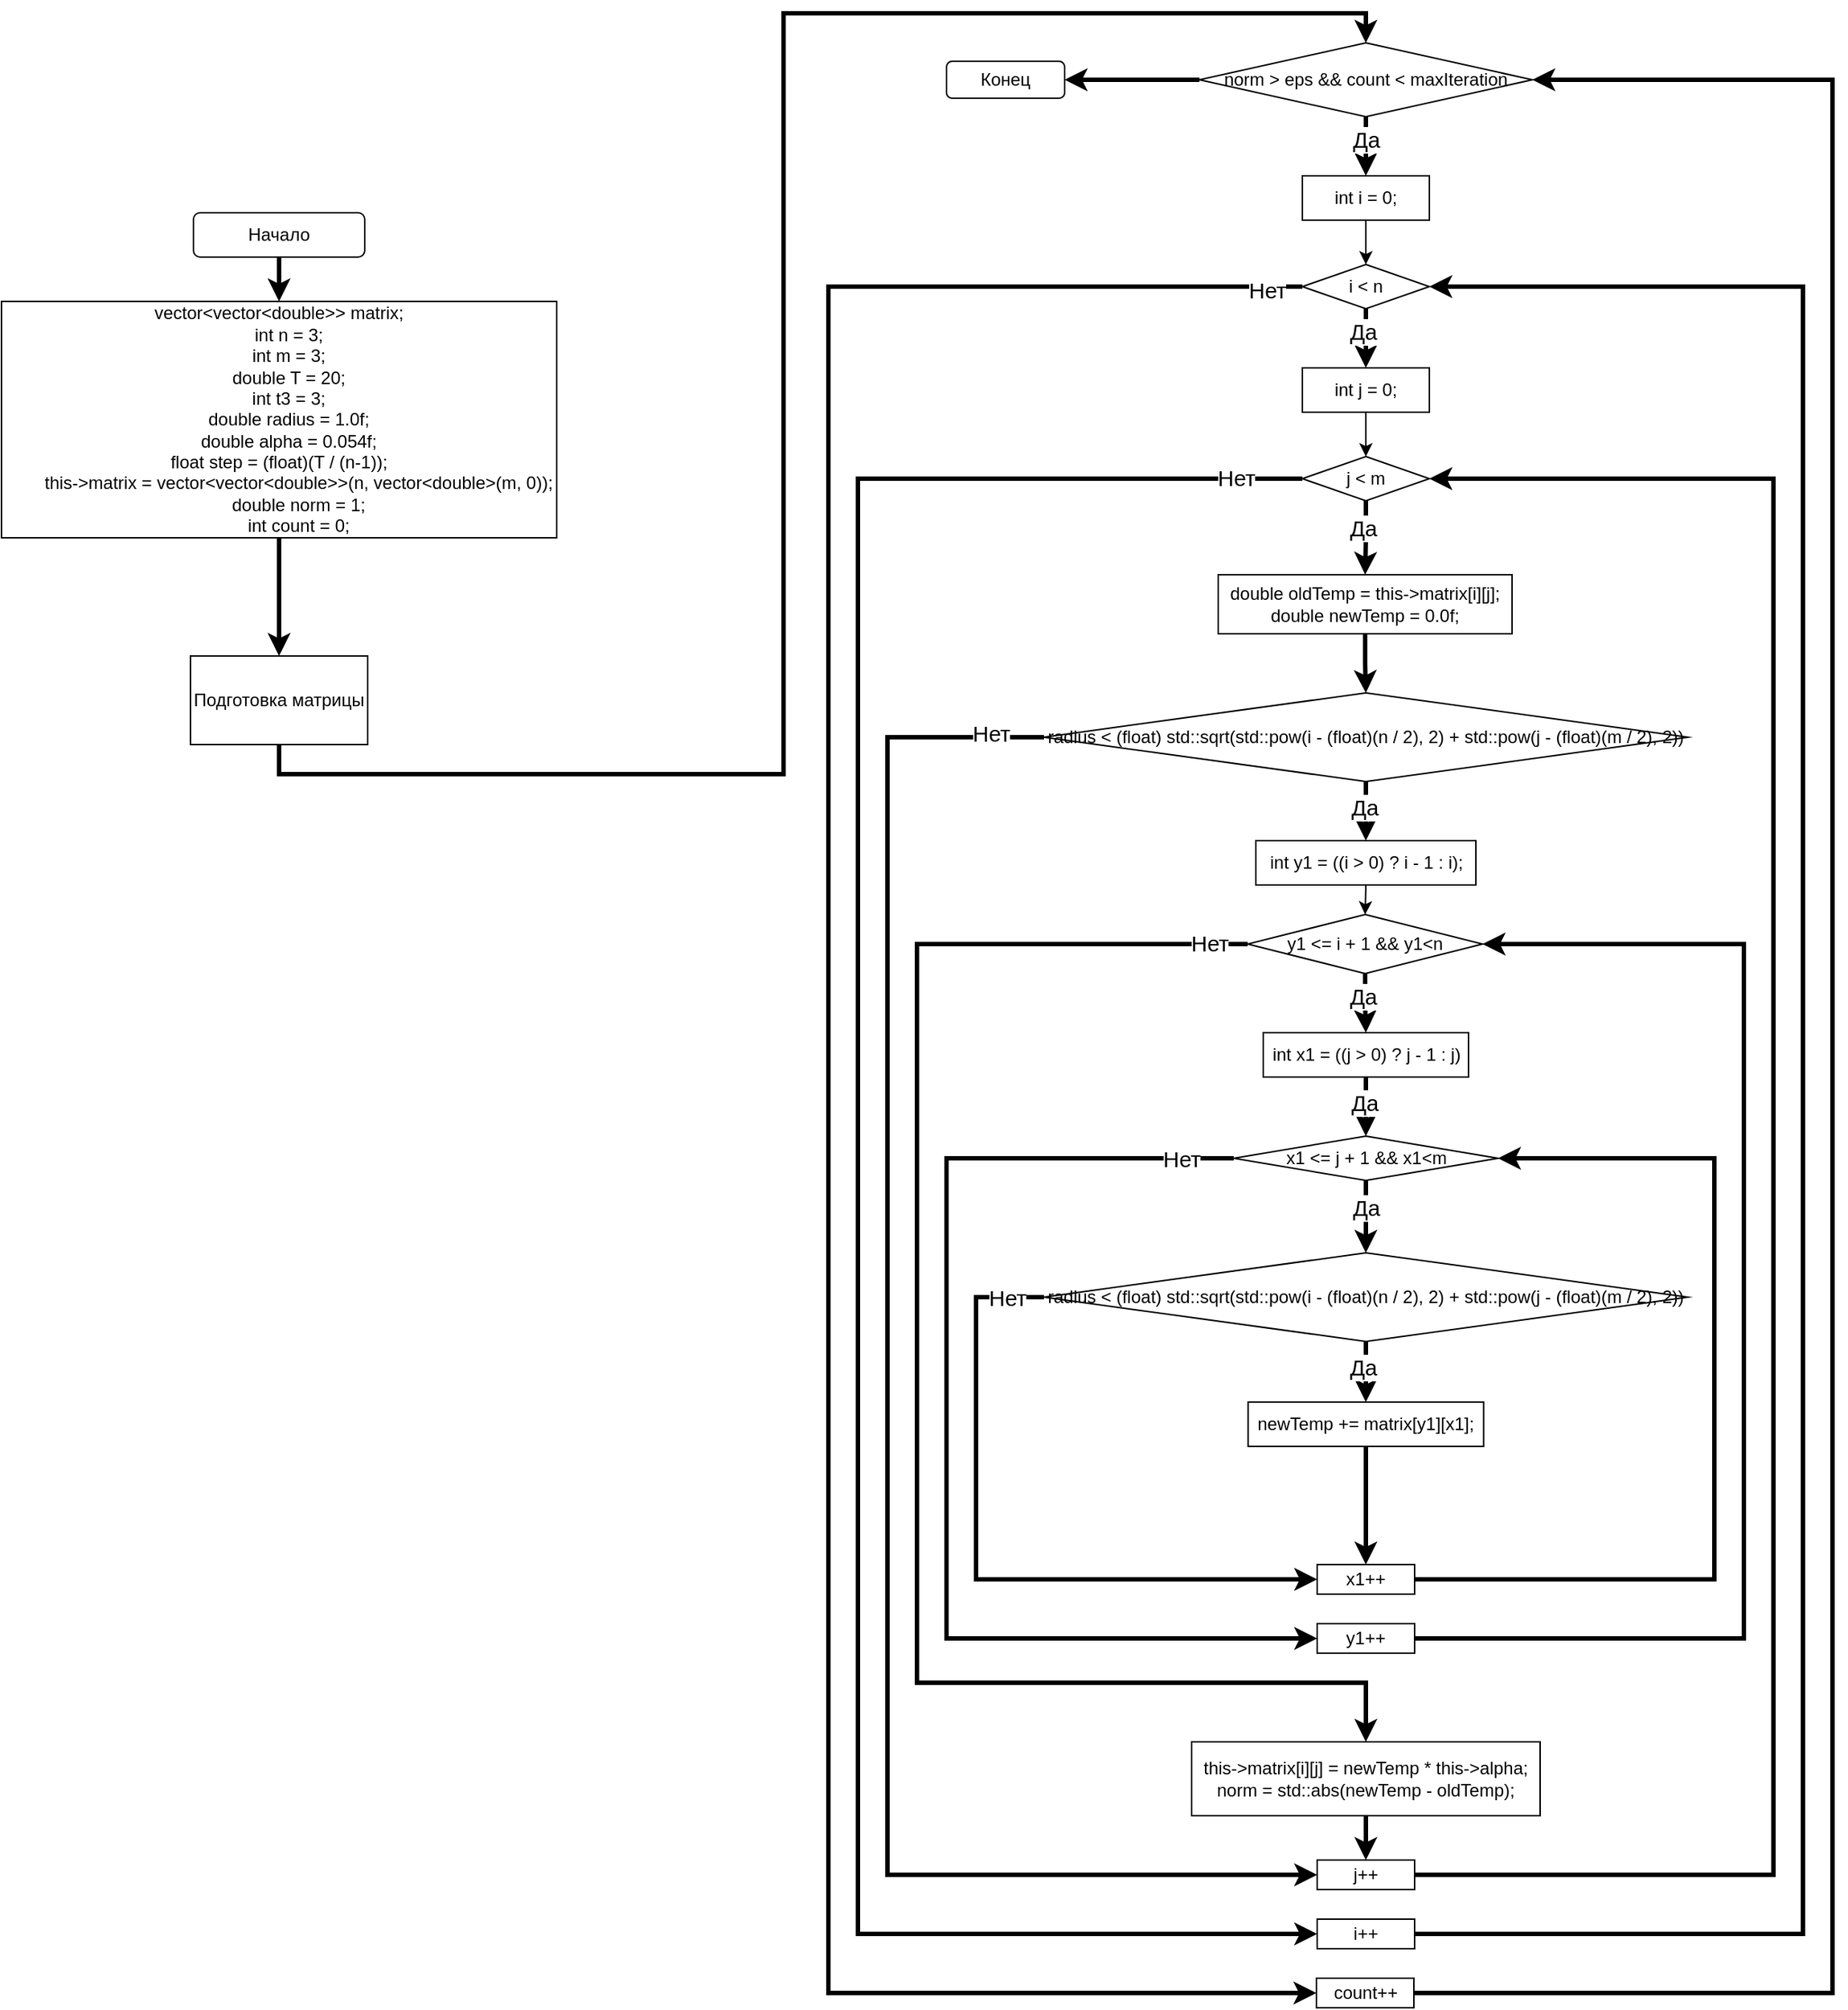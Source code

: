 <mxfile version="22.1.11" type="device">
  <diagram name="Страница — 1" id="B1UTFUuK2trjKtsOp6Up">
    <mxGraphModel dx="3805" dy="1508" grid="1" gridSize="10" guides="1" tooltips="1" connect="1" arrows="1" fold="1" page="1" pageScale="1" pageWidth="827" pageHeight="1169" math="0" shadow="0">
      <root>
        <mxCell id="0" />
        <mxCell id="1" parent="0" />
        <mxCell id="Iv0IoVFhe77ccjiPM5-Z-3" style="edgeStyle=orthogonalEdgeStyle;rounded=0;orthogonalLoop=1;jettySize=auto;html=1;exitX=0.5;exitY=1;exitDx=0;exitDy=0;entryX=0.5;entryY=0;entryDx=0;entryDy=0;strokeWidth=3;" edge="1" parent="1" source="Iv0IoVFhe77ccjiPM5-Z-1" target="Iv0IoVFhe77ccjiPM5-Z-2">
          <mxGeometry relative="1" as="geometry" />
        </mxCell>
        <mxCell id="Iv0IoVFhe77ccjiPM5-Z-1" value="Начало" style="rounded=1;whiteSpace=wrap;html=1;" vertex="1" parent="1">
          <mxGeometry x="-380" y="405" width="116" height="30" as="geometry" />
        </mxCell>
        <mxCell id="Iv0IoVFhe77ccjiPM5-Z-78" style="edgeStyle=orthogonalEdgeStyle;rounded=0;orthogonalLoop=1;jettySize=auto;html=1;exitX=0.5;exitY=1;exitDx=0;exitDy=0;entryX=0.5;entryY=0;entryDx=0;entryDy=0;strokeWidth=3;" edge="1" parent="1" source="Iv0IoVFhe77ccjiPM5-Z-2" target="Iv0IoVFhe77ccjiPM5-Z-77">
          <mxGeometry relative="1" as="geometry" />
        </mxCell>
        <mxCell id="Iv0IoVFhe77ccjiPM5-Z-2" value="&lt;div&gt;vector&amp;lt;vector&amp;lt;double&amp;gt;&amp;gt; matrix;&lt;/div&gt;&lt;div&gt;&amp;nbsp; &amp;nbsp; int n = 3;&lt;/div&gt;&lt;div&gt;&amp;nbsp; &amp;nbsp; int m = 3;&lt;/div&gt;&lt;div&gt;&amp;nbsp; &amp;nbsp; double T = 20;&lt;/div&gt;&lt;div&gt;&amp;nbsp; &amp;nbsp; int t3 = 3;&lt;/div&gt;&lt;div&gt;&amp;nbsp; &amp;nbsp; double radius = 1.0f;&lt;/div&gt;&lt;div&gt;&amp;nbsp; &amp;nbsp; double alpha = 0.054f;&lt;/div&gt;&lt;div&gt;&lt;div&gt;float step = (float)(T / (n-1));&lt;/div&gt;&lt;div&gt;&amp;nbsp; &amp;nbsp; &amp;nbsp; &amp;nbsp; this-&amp;gt;matrix = vector&amp;lt;vector&amp;lt;double&amp;gt;&amp;gt;(n, vector&amp;lt;double&amp;gt;(m, 0));&lt;/div&gt;&lt;div&gt;&amp;nbsp; &amp;nbsp; &amp;nbsp; &amp;nbsp;&amp;nbsp;double norm = 1;&lt;/div&gt;&lt;div&gt;&amp;nbsp; &amp;nbsp; &amp;nbsp; &amp;nbsp; int count = 0;&lt;/div&gt;&lt;/div&gt;" style="rounded=0;whiteSpace=wrap;html=1;" vertex="1" parent="1">
          <mxGeometry x="-510" y="465" width="376" height="160" as="geometry" />
        </mxCell>
        <mxCell id="Iv0IoVFhe77ccjiPM5-Z-7" style="edgeStyle=orthogonalEdgeStyle;rounded=0;orthogonalLoop=1;jettySize=auto;html=1;exitX=0.5;exitY=1;exitDx=0;exitDy=0;entryX=0.5;entryY=0;entryDx=0;entryDy=0;strokeWidth=3;" edge="1" parent="1" source="Iv0IoVFhe77ccjiPM5-Z-4" target="Iv0IoVFhe77ccjiPM5-Z-6">
          <mxGeometry relative="1" as="geometry" />
        </mxCell>
        <mxCell id="Iv0IoVFhe77ccjiPM5-Z-8" value="&lt;font style=&quot;font-size: 15px;&quot;&gt;Да&lt;/font&gt;" style="edgeLabel;html=1;align=center;verticalAlign=middle;resizable=0;points=[];" vertex="1" connectable="0" parent="Iv0IoVFhe77ccjiPM5-Z-7">
          <mxGeometry x="-0.267" relative="1" as="geometry">
            <mxPoint as="offset" />
          </mxGeometry>
        </mxCell>
        <mxCell id="Iv0IoVFhe77ccjiPM5-Z-76" style="edgeStyle=orthogonalEdgeStyle;rounded=0;orthogonalLoop=1;jettySize=auto;html=1;exitX=0;exitY=0.5;exitDx=0;exitDy=0;entryX=1;entryY=0.5;entryDx=0;entryDy=0;strokeWidth=3;" edge="1" parent="1" source="Iv0IoVFhe77ccjiPM5-Z-4" target="Iv0IoVFhe77ccjiPM5-Z-75">
          <mxGeometry relative="1" as="geometry" />
        </mxCell>
        <mxCell id="Iv0IoVFhe77ccjiPM5-Z-4" value="norm &amp;gt; eps &amp;amp;&amp;amp; count &amp;lt; maxIteration" style="rhombus;whiteSpace=wrap;html=1;" vertex="1" parent="1">
          <mxGeometry x="301.25" y="290" width="225.5" height="50" as="geometry" />
        </mxCell>
        <mxCell id="Iv0IoVFhe77ccjiPM5-Z-11" style="edgeStyle=orthogonalEdgeStyle;rounded=0;orthogonalLoop=1;jettySize=auto;html=1;exitX=0.5;exitY=1;exitDx=0;exitDy=0;entryX=0.5;entryY=0;entryDx=0;entryDy=0;" edge="1" parent="1" source="Iv0IoVFhe77ccjiPM5-Z-6" target="Iv0IoVFhe77ccjiPM5-Z-10">
          <mxGeometry relative="1" as="geometry" />
        </mxCell>
        <mxCell id="Iv0IoVFhe77ccjiPM5-Z-6" value="int i = 0;" style="rounded=0;whiteSpace=wrap;html=1;" vertex="1" parent="1">
          <mxGeometry x="371" y="380" width="86" height="30" as="geometry" />
        </mxCell>
        <mxCell id="Iv0IoVFhe77ccjiPM5-Z-13" style="edgeStyle=orthogonalEdgeStyle;rounded=0;orthogonalLoop=1;jettySize=auto;html=1;exitX=0.5;exitY=1;exitDx=0;exitDy=0;entryX=0.5;entryY=0;entryDx=0;entryDy=0;strokeWidth=3;" edge="1" parent="1" source="Iv0IoVFhe77ccjiPM5-Z-10" target="Iv0IoVFhe77ccjiPM5-Z-21">
          <mxGeometry relative="1" as="geometry">
            <mxPoint x="414" y="514" as="targetPoint" />
          </mxGeometry>
        </mxCell>
        <mxCell id="Iv0IoVFhe77ccjiPM5-Z-14" value="&lt;font style=&quot;font-size: 15px;&quot;&gt;Да&lt;/font&gt;" style="edgeLabel;html=1;align=center;verticalAlign=middle;resizable=0;points=[];" vertex="1" connectable="0" parent="Iv0IoVFhe77ccjiPM5-Z-13">
          <mxGeometry x="-0.283" y="-2" relative="1" as="geometry">
            <mxPoint as="offset" />
          </mxGeometry>
        </mxCell>
        <mxCell id="Iv0IoVFhe77ccjiPM5-Z-72" style="edgeStyle=orthogonalEdgeStyle;rounded=0;orthogonalLoop=1;jettySize=auto;html=1;exitX=0;exitY=0.5;exitDx=0;exitDy=0;entryX=0;entryY=0.5;entryDx=0;entryDy=0;strokeWidth=3;" edge="1" parent="1" source="Iv0IoVFhe77ccjiPM5-Z-10" target="Iv0IoVFhe77ccjiPM5-Z-71">
          <mxGeometry relative="1" as="geometry">
            <Array as="points">
              <mxPoint x="50" y="455" />
              <mxPoint x="50" y="1610" />
            </Array>
          </mxGeometry>
        </mxCell>
        <mxCell id="Iv0IoVFhe77ccjiPM5-Z-73" value="&lt;font style=&quot;font-size: 15px;&quot;&gt;Нет&lt;/font&gt;" style="edgeLabel;html=1;align=center;verticalAlign=middle;resizable=0;points=[];" vertex="1" connectable="0" parent="Iv0IoVFhe77ccjiPM5-Z-72">
          <mxGeometry x="-0.973" y="2" relative="1" as="geometry">
            <mxPoint as="offset" />
          </mxGeometry>
        </mxCell>
        <mxCell id="Iv0IoVFhe77ccjiPM5-Z-10" value="i &amp;lt; n" style="rhombus;whiteSpace=wrap;html=1;" vertex="1" parent="1">
          <mxGeometry x="371" y="440" width="86" height="30" as="geometry" />
        </mxCell>
        <mxCell id="Iv0IoVFhe77ccjiPM5-Z-20" style="edgeStyle=orthogonalEdgeStyle;rounded=0;orthogonalLoop=1;jettySize=auto;html=1;exitX=0.5;exitY=1;exitDx=0;exitDy=0;entryX=0.5;entryY=0;entryDx=0;entryDy=0;" edge="1" parent="1" source="Iv0IoVFhe77ccjiPM5-Z-21" target="Iv0IoVFhe77ccjiPM5-Z-24">
          <mxGeometry relative="1" as="geometry" />
        </mxCell>
        <mxCell id="Iv0IoVFhe77ccjiPM5-Z-21" value="int j = 0;" style="rounded=0;whiteSpace=wrap;html=1;" vertex="1" parent="1">
          <mxGeometry x="371" y="510" width="86" height="30" as="geometry" />
        </mxCell>
        <mxCell id="Iv0IoVFhe77ccjiPM5-Z-22" style="edgeStyle=orthogonalEdgeStyle;rounded=0;orthogonalLoop=1;jettySize=auto;html=1;exitX=0.5;exitY=1;exitDx=0;exitDy=0;entryX=0.5;entryY=0;entryDx=0;entryDy=0;strokeWidth=3;" edge="1" parent="1" source="Iv0IoVFhe77ccjiPM5-Z-24" target="Iv0IoVFhe77ccjiPM5-Z-25">
          <mxGeometry relative="1" as="geometry">
            <mxPoint x="414" y="674" as="targetPoint" />
          </mxGeometry>
        </mxCell>
        <mxCell id="Iv0IoVFhe77ccjiPM5-Z-23" value="&lt;font style=&quot;font-size: 15px;&quot;&gt;Да&lt;/font&gt;" style="edgeLabel;html=1;align=center;verticalAlign=middle;resizable=0;points=[];" vertex="1" connectable="0" parent="Iv0IoVFhe77ccjiPM5-Z-22">
          <mxGeometry x="-0.283" y="-2" relative="1" as="geometry">
            <mxPoint as="offset" />
          </mxGeometry>
        </mxCell>
        <mxCell id="Iv0IoVFhe77ccjiPM5-Z-67" style="edgeStyle=orthogonalEdgeStyle;rounded=0;orthogonalLoop=1;jettySize=auto;html=1;exitX=0;exitY=0.5;exitDx=0;exitDy=0;entryX=0;entryY=0.5;entryDx=0;entryDy=0;strokeWidth=3;" edge="1" parent="1" source="Iv0IoVFhe77ccjiPM5-Z-24" target="Iv0IoVFhe77ccjiPM5-Z-66">
          <mxGeometry relative="1" as="geometry">
            <Array as="points">
              <mxPoint x="70" y="585" />
              <mxPoint x="70" y="1570" />
            </Array>
          </mxGeometry>
        </mxCell>
        <mxCell id="Iv0IoVFhe77ccjiPM5-Z-68" value="&lt;font style=&quot;font-size: 15px;&quot;&gt;Нет&lt;/font&gt;" style="edgeLabel;html=1;align=center;verticalAlign=middle;resizable=0;points=[];" vertex="1" connectable="0" parent="Iv0IoVFhe77ccjiPM5-Z-67">
          <mxGeometry x="-0.943" y="-1" relative="1" as="geometry">
            <mxPoint as="offset" />
          </mxGeometry>
        </mxCell>
        <mxCell id="Iv0IoVFhe77ccjiPM5-Z-24" value="j &amp;lt; m" style="rhombus;whiteSpace=wrap;html=1;" vertex="1" parent="1">
          <mxGeometry x="371" y="570" width="86" height="30" as="geometry" />
        </mxCell>
        <mxCell id="Iv0IoVFhe77ccjiPM5-Z-27" style="edgeStyle=orthogonalEdgeStyle;rounded=0;orthogonalLoop=1;jettySize=auto;html=1;exitX=0.5;exitY=1;exitDx=0;exitDy=0;entryX=0.5;entryY=0;entryDx=0;entryDy=0;strokeWidth=3;" edge="1" parent="1" source="Iv0IoVFhe77ccjiPM5-Z-25" target="Iv0IoVFhe77ccjiPM5-Z-26">
          <mxGeometry relative="1" as="geometry" />
        </mxCell>
        <mxCell id="Iv0IoVFhe77ccjiPM5-Z-25" value="&lt;div&gt;double oldTemp = this-&amp;gt;matrix[i][j];&lt;/div&gt;&lt;div&gt;double newTemp = 0.0f;&lt;/div&gt;" style="rounded=0;whiteSpace=wrap;html=1;" vertex="1" parent="1">
          <mxGeometry x="314" y="650" width="199" height="40" as="geometry" />
        </mxCell>
        <mxCell id="Iv0IoVFhe77ccjiPM5-Z-40" style="edgeStyle=orthogonalEdgeStyle;rounded=0;orthogonalLoop=1;jettySize=auto;html=1;exitX=0.5;exitY=1;exitDx=0;exitDy=0;entryX=0.5;entryY=0;entryDx=0;entryDy=0;strokeWidth=3;" edge="1" parent="1" source="Iv0IoVFhe77ccjiPM5-Z-26" target="Iv0IoVFhe77ccjiPM5-Z-29">
          <mxGeometry relative="1" as="geometry" />
        </mxCell>
        <mxCell id="Iv0IoVFhe77ccjiPM5-Z-41" value="&lt;font style=&quot;font-size: 15px;&quot;&gt;Да&lt;/font&gt;" style="edgeLabel;html=1;align=center;verticalAlign=middle;resizable=0;points=[];" vertex="1" connectable="0" parent="Iv0IoVFhe77ccjiPM5-Z-40">
          <mxGeometry x="-0.158" y="-1" relative="1" as="geometry">
            <mxPoint as="offset" />
          </mxGeometry>
        </mxCell>
        <mxCell id="Iv0IoVFhe77ccjiPM5-Z-62" style="edgeStyle=orthogonalEdgeStyle;rounded=0;orthogonalLoop=1;jettySize=auto;html=1;exitX=0;exitY=0.5;exitDx=0;exitDy=0;entryX=0;entryY=0.5;entryDx=0;entryDy=0;strokeWidth=3;" edge="1" parent="1" source="Iv0IoVFhe77ccjiPM5-Z-26" target="Iv0IoVFhe77ccjiPM5-Z-61">
          <mxGeometry relative="1" as="geometry">
            <Array as="points">
              <mxPoint x="90" y="760" />
              <mxPoint x="90" y="1530" />
            </Array>
          </mxGeometry>
        </mxCell>
        <mxCell id="Iv0IoVFhe77ccjiPM5-Z-63" value="&lt;font style=&quot;font-size: 15px;&quot;&gt;Нет&lt;/font&gt;" style="edgeLabel;html=1;align=center;verticalAlign=middle;resizable=0;points=[];" vertex="1" connectable="0" parent="Iv0IoVFhe77ccjiPM5-Z-62">
          <mxGeometry x="-0.938" y="-3" relative="1" as="geometry">
            <mxPoint as="offset" />
          </mxGeometry>
        </mxCell>
        <mxCell id="Iv0IoVFhe77ccjiPM5-Z-26" value="&lt;div&gt;radius &amp;lt; (float) std::sqrt(std::pow(i - (float)(n / 2), 2) +&amp;nbsp;&lt;span style=&quot;background-color: initial;&quot;&gt;std::pow(j - (float)(m / 2), 2))&lt;/span&gt;&lt;/div&gt;" style="rhombus;whiteSpace=wrap;html=1;" vertex="1" parent="1">
          <mxGeometry x="196" y="730" width="436" height="60" as="geometry" />
        </mxCell>
        <mxCell id="Iv0IoVFhe77ccjiPM5-Z-28" style="edgeStyle=orthogonalEdgeStyle;rounded=0;orthogonalLoop=1;jettySize=auto;html=1;exitX=0.5;exitY=1;exitDx=0;exitDy=0;entryX=0.5;entryY=0;entryDx=0;entryDy=0;" edge="1" parent="1" source="Iv0IoVFhe77ccjiPM5-Z-29" target="Iv0IoVFhe77ccjiPM5-Z-32">
          <mxGeometry relative="1" as="geometry" />
        </mxCell>
        <mxCell id="Iv0IoVFhe77ccjiPM5-Z-29" value="int y1 = ((i &amp;gt; 0) ? i - 1 : i);" style="rounded=0;whiteSpace=wrap;html=1;" vertex="1" parent="1">
          <mxGeometry x="339.5" y="830" width="149" height="30" as="geometry" />
        </mxCell>
        <mxCell id="Iv0IoVFhe77ccjiPM5-Z-30" style="edgeStyle=orthogonalEdgeStyle;rounded=0;orthogonalLoop=1;jettySize=auto;html=1;exitX=0.5;exitY=1;exitDx=0;exitDy=0;entryX=0.5;entryY=0;entryDx=0;entryDy=0;strokeWidth=3;" edge="1" parent="1" source="Iv0IoVFhe77ccjiPM5-Z-32" target="Iv0IoVFhe77ccjiPM5-Z-34">
          <mxGeometry relative="1" as="geometry">
            <mxPoint x="414" y="964" as="targetPoint" />
          </mxGeometry>
        </mxCell>
        <mxCell id="Iv0IoVFhe77ccjiPM5-Z-31" value="&lt;font style=&quot;font-size: 15px;&quot;&gt;Да&lt;/font&gt;" style="edgeLabel;html=1;align=center;verticalAlign=middle;resizable=0;points=[];" vertex="1" connectable="0" parent="Iv0IoVFhe77ccjiPM5-Z-30">
          <mxGeometry x="-0.283" y="-2" relative="1" as="geometry">
            <mxPoint as="offset" />
          </mxGeometry>
        </mxCell>
        <mxCell id="Iv0IoVFhe77ccjiPM5-Z-59" style="edgeStyle=orthogonalEdgeStyle;rounded=0;orthogonalLoop=1;jettySize=auto;html=1;exitX=0;exitY=0.5;exitDx=0;exitDy=0;entryX=0.5;entryY=0;entryDx=0;entryDy=0;strokeWidth=3;" edge="1" parent="1" source="Iv0IoVFhe77ccjiPM5-Z-32" target="Iv0IoVFhe77ccjiPM5-Z-58">
          <mxGeometry relative="1" as="geometry">
            <Array as="points">
              <mxPoint x="110" y="900" />
              <mxPoint x="110" y="1400" />
              <mxPoint x="414" y="1400" />
            </Array>
          </mxGeometry>
        </mxCell>
        <mxCell id="Iv0IoVFhe77ccjiPM5-Z-60" value="&lt;font style=&quot;font-size: 15px;&quot;&gt;Нет&lt;/font&gt;" style="edgeLabel;html=1;align=center;verticalAlign=middle;resizable=0;points=[];" vertex="1" connectable="0" parent="Iv0IoVFhe77ccjiPM5-Z-59">
          <mxGeometry x="-0.951" y="-1" relative="1" as="geometry">
            <mxPoint as="offset" />
          </mxGeometry>
        </mxCell>
        <mxCell id="Iv0IoVFhe77ccjiPM5-Z-32" value="y1 &amp;lt;= i + 1 &amp;amp;&amp;amp; y1&amp;lt;n" style="rhombus;whiteSpace=wrap;html=1;" vertex="1" parent="1">
          <mxGeometry x="334" y="880" width="159" height="40" as="geometry" />
        </mxCell>
        <mxCell id="Iv0IoVFhe77ccjiPM5-Z-33" style="edgeStyle=orthogonalEdgeStyle;rounded=0;orthogonalLoop=1;jettySize=auto;html=1;exitX=0.5;exitY=1;exitDx=0;exitDy=0;entryX=0.5;entryY=0;entryDx=0;entryDy=0;strokeWidth=3;" edge="1" parent="1" source="Iv0IoVFhe77ccjiPM5-Z-34" target="Iv0IoVFhe77ccjiPM5-Z-35">
          <mxGeometry relative="1" as="geometry" />
        </mxCell>
        <mxCell id="Iv0IoVFhe77ccjiPM5-Z-39" value="&lt;font style=&quot;font-size: 15px;&quot;&gt;Да&lt;/font&gt;" style="edgeLabel;html=1;align=center;verticalAlign=middle;resizable=0;points=[];" vertex="1" connectable="0" parent="Iv0IoVFhe77ccjiPM5-Z-33">
          <mxGeometry x="-0.175" y="-1" relative="1" as="geometry">
            <mxPoint as="offset" />
          </mxGeometry>
        </mxCell>
        <mxCell id="Iv0IoVFhe77ccjiPM5-Z-34" value="int x1 = ((j &amp;gt; 0) ? j - 1 : j)" style="rounded=0;whiteSpace=wrap;html=1;" vertex="1" parent="1">
          <mxGeometry x="344.5" y="960" width="139" height="30" as="geometry" />
        </mxCell>
        <mxCell id="Iv0IoVFhe77ccjiPM5-Z-37" style="edgeStyle=orthogonalEdgeStyle;rounded=0;orthogonalLoop=1;jettySize=auto;html=1;exitX=0.5;exitY=1;exitDx=0;exitDy=0;entryX=0.5;entryY=0;entryDx=0;entryDy=0;strokeWidth=3;" edge="1" parent="1" source="Iv0IoVFhe77ccjiPM5-Z-35" target="Iv0IoVFhe77ccjiPM5-Z-36">
          <mxGeometry relative="1" as="geometry" />
        </mxCell>
        <mxCell id="Iv0IoVFhe77ccjiPM5-Z-38" value="&lt;font style=&quot;font-size: 15px;&quot;&gt;Да&lt;/font&gt;" style="edgeLabel;html=1;align=center;verticalAlign=middle;resizable=0;points=[];" vertex="1" connectable="0" parent="Iv0IoVFhe77ccjiPM5-Z-37">
          <mxGeometry x="-0.259" relative="1" as="geometry">
            <mxPoint as="offset" />
          </mxGeometry>
        </mxCell>
        <mxCell id="Iv0IoVFhe77ccjiPM5-Z-53" style="edgeStyle=orthogonalEdgeStyle;rounded=0;orthogonalLoop=1;jettySize=auto;html=1;exitX=0;exitY=0.5;exitDx=0;exitDy=0;entryX=0;entryY=0.5;entryDx=0;entryDy=0;strokeWidth=3;" edge="1" parent="1" source="Iv0IoVFhe77ccjiPM5-Z-35" target="Iv0IoVFhe77ccjiPM5-Z-52">
          <mxGeometry relative="1" as="geometry">
            <Array as="points">
              <mxPoint x="130" y="1045" />
              <mxPoint x="130" y="1370" />
            </Array>
          </mxGeometry>
        </mxCell>
        <mxCell id="Iv0IoVFhe77ccjiPM5-Z-54" value="&lt;font style=&quot;font-size: 15px;&quot;&gt;Нет&lt;/font&gt;" style="edgeLabel;html=1;align=center;verticalAlign=middle;resizable=0;points=[];" vertex="1" connectable="0" parent="Iv0IoVFhe77ccjiPM5-Z-53">
          <mxGeometry x="-0.907" relative="1" as="geometry">
            <mxPoint as="offset" />
          </mxGeometry>
        </mxCell>
        <mxCell id="Iv0IoVFhe77ccjiPM5-Z-35" value="x1 &amp;lt;= j + 1 &amp;amp;&amp;amp; x1&amp;lt;m" style="rhombus;whiteSpace=wrap;html=1;" vertex="1" parent="1">
          <mxGeometry x="324.5" y="1030" width="179" height="30" as="geometry" />
        </mxCell>
        <mxCell id="Iv0IoVFhe77ccjiPM5-Z-43" style="edgeStyle=orthogonalEdgeStyle;rounded=0;orthogonalLoop=1;jettySize=auto;html=1;exitX=0.5;exitY=1;exitDx=0;exitDy=0;entryX=0.5;entryY=0;entryDx=0;entryDy=0;strokeWidth=3;" edge="1" parent="1" source="Iv0IoVFhe77ccjiPM5-Z-36" target="Iv0IoVFhe77ccjiPM5-Z-42">
          <mxGeometry relative="1" as="geometry" />
        </mxCell>
        <mxCell id="Iv0IoVFhe77ccjiPM5-Z-47" value="&lt;font style=&quot;font-size: 15px;&quot;&gt;Да&lt;/font&gt;" style="edgeLabel;html=1;align=center;verticalAlign=middle;resizable=0;points=[];" vertex="1" connectable="0" parent="Iv0IoVFhe77ccjiPM5-Z-43">
          <mxGeometry x="-0.206" y="-2" relative="1" as="geometry">
            <mxPoint as="offset" />
          </mxGeometry>
        </mxCell>
        <mxCell id="Iv0IoVFhe77ccjiPM5-Z-49" style="edgeStyle=orthogonalEdgeStyle;rounded=0;orthogonalLoop=1;jettySize=auto;html=1;exitX=0;exitY=0.5;exitDx=0;exitDy=0;entryX=0;entryY=0.5;entryDx=0;entryDy=0;strokeWidth=3;" edge="1" parent="1" source="Iv0IoVFhe77ccjiPM5-Z-36" target="Iv0IoVFhe77ccjiPM5-Z-45">
          <mxGeometry relative="1" as="geometry">
            <Array as="points">
              <mxPoint x="150" y="1139" />
              <mxPoint x="150" y="1330" />
            </Array>
          </mxGeometry>
        </mxCell>
        <mxCell id="Iv0IoVFhe77ccjiPM5-Z-50" value="&lt;font style=&quot;font-size: 15px;&quot;&gt;Нет&lt;/font&gt;" style="edgeLabel;html=1;align=center;verticalAlign=middle;resizable=0;points=[];" vertex="1" connectable="0" parent="Iv0IoVFhe77ccjiPM5-Z-49">
          <mxGeometry x="-0.943" y="-2" relative="1" as="geometry">
            <mxPoint x="-12" y="2" as="offset" />
          </mxGeometry>
        </mxCell>
        <mxCell id="Iv0IoVFhe77ccjiPM5-Z-36" value="&lt;div&gt;radius &amp;lt; (float) std::sqrt(std::pow(i - (float)(n / 2), 2) +&amp;nbsp;&lt;span style=&quot;background-color: initial;&quot;&gt;std::pow(j - (float)(m / 2), 2))&lt;/span&gt;&lt;/div&gt;" style="rhombus;whiteSpace=wrap;html=1;" vertex="1" parent="1">
          <mxGeometry x="196" y="1109" width="436" height="60" as="geometry" />
        </mxCell>
        <mxCell id="Iv0IoVFhe77ccjiPM5-Z-46" style="edgeStyle=orthogonalEdgeStyle;rounded=0;orthogonalLoop=1;jettySize=auto;html=1;exitX=0.5;exitY=1;exitDx=0;exitDy=0;entryX=0.5;entryY=0;entryDx=0;entryDy=0;strokeWidth=3;" edge="1" parent="1" source="Iv0IoVFhe77ccjiPM5-Z-42" target="Iv0IoVFhe77ccjiPM5-Z-45">
          <mxGeometry relative="1" as="geometry" />
        </mxCell>
        <mxCell id="Iv0IoVFhe77ccjiPM5-Z-42" value="newTemp += matrix[y1][x1];" style="rounded=0;whiteSpace=wrap;html=1;" vertex="1" parent="1">
          <mxGeometry x="334.25" y="1210" width="159.5" height="30" as="geometry" />
        </mxCell>
        <mxCell id="Iv0IoVFhe77ccjiPM5-Z-51" style="edgeStyle=orthogonalEdgeStyle;rounded=0;orthogonalLoop=1;jettySize=auto;html=1;exitX=1;exitY=0.5;exitDx=0;exitDy=0;entryX=1;entryY=0.5;entryDx=0;entryDy=0;strokeWidth=3;" edge="1" parent="1" source="Iv0IoVFhe77ccjiPM5-Z-45" target="Iv0IoVFhe77ccjiPM5-Z-35">
          <mxGeometry relative="1" as="geometry">
            <Array as="points">
              <mxPoint x="650" y="1330" />
              <mxPoint x="650" y="1045" />
            </Array>
          </mxGeometry>
        </mxCell>
        <mxCell id="Iv0IoVFhe77ccjiPM5-Z-45" value="x1++" style="rounded=0;whiteSpace=wrap;html=1;" vertex="1" parent="1">
          <mxGeometry x="381" y="1320" width="66" height="20" as="geometry" />
        </mxCell>
        <mxCell id="Iv0IoVFhe77ccjiPM5-Z-55" style="edgeStyle=orthogonalEdgeStyle;rounded=0;orthogonalLoop=1;jettySize=auto;html=1;exitX=1;exitY=0.5;exitDx=0;exitDy=0;entryX=1;entryY=0.5;entryDx=0;entryDy=0;strokeWidth=3;" edge="1" parent="1" source="Iv0IoVFhe77ccjiPM5-Z-52" target="Iv0IoVFhe77ccjiPM5-Z-32">
          <mxGeometry relative="1" as="geometry">
            <Array as="points">
              <mxPoint x="670" y="1370" />
              <mxPoint x="670" y="900" />
            </Array>
          </mxGeometry>
        </mxCell>
        <mxCell id="Iv0IoVFhe77ccjiPM5-Z-52" value="y1++" style="rounded=0;whiteSpace=wrap;html=1;" vertex="1" parent="1">
          <mxGeometry x="381" y="1360" width="66" height="20" as="geometry" />
        </mxCell>
        <mxCell id="Iv0IoVFhe77ccjiPM5-Z-65" style="edgeStyle=orthogonalEdgeStyle;rounded=0;orthogonalLoop=1;jettySize=auto;html=1;exitX=0.5;exitY=1;exitDx=0;exitDy=0;entryX=0.5;entryY=0;entryDx=0;entryDy=0;strokeWidth=3;" edge="1" parent="1" source="Iv0IoVFhe77ccjiPM5-Z-58" target="Iv0IoVFhe77ccjiPM5-Z-61">
          <mxGeometry relative="1" as="geometry" />
        </mxCell>
        <mxCell id="Iv0IoVFhe77ccjiPM5-Z-58" value="this-&amp;gt;matrix[i][j] = newTemp * this-&amp;gt;alpha;&lt;br&gt;norm = std::abs(newTemp - oldTemp);" style="rounded=0;whiteSpace=wrap;html=1;" vertex="1" parent="1">
          <mxGeometry x="296" y="1440" width="236" height="50" as="geometry" />
        </mxCell>
        <mxCell id="Iv0IoVFhe77ccjiPM5-Z-64" style="edgeStyle=orthogonalEdgeStyle;rounded=0;orthogonalLoop=1;jettySize=auto;html=1;exitX=1;exitY=0.5;exitDx=0;exitDy=0;entryX=1;entryY=0.5;entryDx=0;entryDy=0;strokeWidth=3;" edge="1" parent="1" source="Iv0IoVFhe77ccjiPM5-Z-61" target="Iv0IoVFhe77ccjiPM5-Z-24">
          <mxGeometry relative="1" as="geometry">
            <Array as="points">
              <mxPoint x="690" y="1530" />
              <mxPoint x="690" y="585" />
            </Array>
          </mxGeometry>
        </mxCell>
        <mxCell id="Iv0IoVFhe77ccjiPM5-Z-61" value="j++" style="rounded=0;whiteSpace=wrap;html=1;" vertex="1" parent="1">
          <mxGeometry x="381" y="1520" width="66" height="20" as="geometry" />
        </mxCell>
        <mxCell id="Iv0IoVFhe77ccjiPM5-Z-69" style="edgeStyle=orthogonalEdgeStyle;rounded=0;orthogonalLoop=1;jettySize=auto;html=1;exitX=1;exitY=0.5;exitDx=0;exitDy=0;entryX=1;entryY=0.5;entryDx=0;entryDy=0;strokeWidth=3;" edge="1" parent="1" source="Iv0IoVFhe77ccjiPM5-Z-66" target="Iv0IoVFhe77ccjiPM5-Z-10">
          <mxGeometry relative="1" as="geometry">
            <Array as="points">
              <mxPoint x="710" y="1570" />
              <mxPoint x="710" y="455" />
            </Array>
          </mxGeometry>
        </mxCell>
        <mxCell id="Iv0IoVFhe77ccjiPM5-Z-66" value="i++" style="rounded=0;whiteSpace=wrap;html=1;" vertex="1" parent="1">
          <mxGeometry x="381" y="1560" width="66" height="20" as="geometry" />
        </mxCell>
        <mxCell id="Iv0IoVFhe77ccjiPM5-Z-74" style="edgeStyle=orthogonalEdgeStyle;rounded=0;orthogonalLoop=1;jettySize=auto;html=1;exitX=1;exitY=0.5;exitDx=0;exitDy=0;entryX=1;entryY=0.5;entryDx=0;entryDy=0;strokeWidth=3;" edge="1" parent="1" source="Iv0IoVFhe77ccjiPM5-Z-71" target="Iv0IoVFhe77ccjiPM5-Z-4">
          <mxGeometry relative="1" as="geometry">
            <Array as="points">
              <mxPoint x="730" y="1610" />
              <mxPoint x="730" y="315" />
            </Array>
          </mxGeometry>
        </mxCell>
        <mxCell id="Iv0IoVFhe77ccjiPM5-Z-71" value="count++" style="rounded=0;whiteSpace=wrap;html=1;" vertex="1" parent="1">
          <mxGeometry x="380.5" y="1600" width="66" height="20" as="geometry" />
        </mxCell>
        <mxCell id="Iv0IoVFhe77ccjiPM5-Z-75" value="Конец" style="rounded=1;whiteSpace=wrap;html=1;" vertex="1" parent="1">
          <mxGeometry x="130" y="302.5" width="80" height="25" as="geometry" />
        </mxCell>
        <mxCell id="Iv0IoVFhe77ccjiPM5-Z-79" style="edgeStyle=orthogonalEdgeStyle;rounded=0;orthogonalLoop=1;jettySize=auto;html=1;exitX=0.5;exitY=1;exitDx=0;exitDy=0;entryX=0.5;entryY=0;entryDx=0;entryDy=0;strokeWidth=3;" edge="1" parent="1" source="Iv0IoVFhe77ccjiPM5-Z-77" target="Iv0IoVFhe77ccjiPM5-Z-4">
          <mxGeometry relative="1" as="geometry" />
        </mxCell>
        <mxCell id="Iv0IoVFhe77ccjiPM5-Z-77" value="Подготовка матрицы" style="rounded=0;whiteSpace=wrap;html=1;" vertex="1" parent="1">
          <mxGeometry x="-382" y="705" width="120" height="60" as="geometry" />
        </mxCell>
      </root>
    </mxGraphModel>
  </diagram>
</mxfile>
